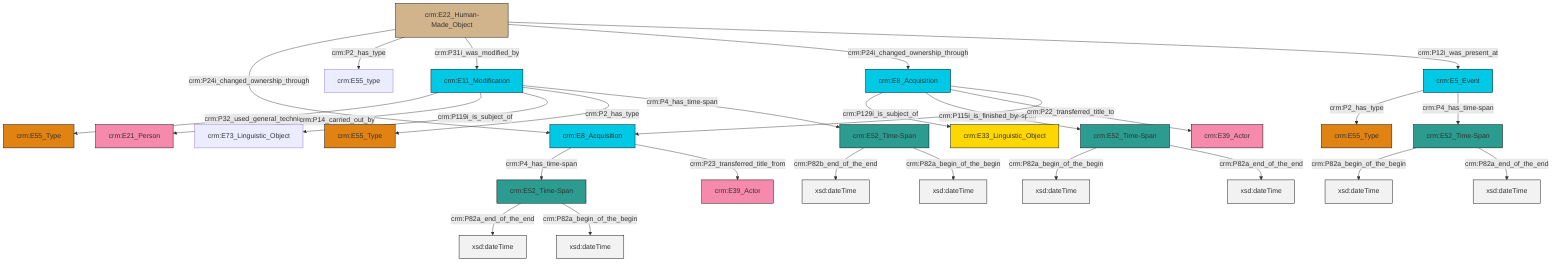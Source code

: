 graph TD
classDef Literal fill:#f2f2f2,stroke:#000000;
classDef CRM_Entity fill:#FFFFFF,stroke:#000000;
classDef Temporal_Entity fill:#00C9E6, stroke:#000000;
classDef Type fill:#E18312, stroke:#000000;
classDef Time-Span fill:#2C9C91, stroke:#000000;
classDef Appellation fill:#FFEB7F, stroke:#000000;
classDef Place fill:#008836, stroke:#000000;
classDef Persistent_Item fill:#B266B2, stroke:#000000;
classDef Conceptual_Object fill:#FFD700, stroke:#000000;
classDef Physical_Thing fill:#D2B48C, stroke:#000000;
classDef Actor fill:#f58aad, stroke:#000000;
classDef PC_Classes fill:#4ce600, stroke:#000000;
classDef Multi fill:#cccccc,stroke:#000000;

2["crm:E52_Time-Span"]:::Time-Span -->|crm:P82a_end_of_the_end| 3[xsd:dateTime]:::Literal
2["crm:E52_Time-Span"]:::Time-Span -->|crm:P82a_begin_of_the_begin| 4[xsd:dateTime]:::Literal
5["crm:E8_Acquisition"]:::Temporal_Entity -->|crm:P129i_is_subject_of| 6["crm:E33_Linguistic_Object"]:::Conceptual_Object
7["crm:E11_Modification"]:::Temporal_Entity -->|crm:P32_used_general_technique| 8["crm:E55_Type"]:::Type
7["crm:E11_Modification"]:::Temporal_Entity -->|crm:P14_carried_out_by| 9["crm:E21_Person"]:::Actor
7["crm:E11_Modification"]:::Temporal_Entity -->|crm:P119i_is_subject_of| 10["crm:E73_Linguistic_Object"]:::Default
14["crm:E22_Human-Made_Object"]:::Physical_Thing -->|crm:P24i_changed_ownership_through| 15["crm:E8_Acquisition"]:::Temporal_Entity
16["crm:E52_Time-Span"]:::Time-Span -->|crm:P82a_begin_of_the_begin| 17[xsd:dateTime]:::Literal
18["crm:E52_Time-Span"]:::Time-Span -->|crm:P82b_end_of_the_end| 19[xsd:dateTime]:::Literal
16["crm:E52_Time-Span"]:::Time-Span -->|crm:P82a_end_of_the_end| 25[xsd:dateTime]:::Literal
14["crm:E22_Human-Made_Object"]:::Physical_Thing -->|crm:P2_has_type| 26["crm:E55_type"]:::Default
14["crm:E22_Human-Made_Object"]:::Physical_Thing -->|crm:P31i_was_modified_by| 7["crm:E11_Modification"]:::Temporal_Entity
7["crm:E11_Modification"]:::Temporal_Entity -->|crm:P2_has_type| 21["crm:E55_Type"]:::Type
5["crm:E8_Acquisition"]:::Temporal_Entity -->|crm:P4_has_time-span| 0["crm:E52_Time-Span"]:::Time-Span
5["crm:E8_Acquisition"]:::Temporal_Entity -->|crm:P22_transferred_title_to| 23["crm:E39_Actor"]:::Actor
29["crm:E5_Event"]:::Temporal_Entity -->|crm:P2_has_type| 12["crm:E55_Type"]:::Type
14["crm:E22_Human-Made_Object"]:::Physical_Thing -->|crm:P24i_changed_ownership_through| 5["crm:E8_Acquisition"]:::Temporal_Entity
14["crm:E22_Human-Made_Object"]:::Physical_Thing -->|crm:P12i_was_present_at| 29["crm:E5_Event"]:::Temporal_Entity
5["crm:E8_Acquisition"]:::Temporal_Entity -->|crm:P115i_is_finished_by| 15["crm:E8_Acquisition"]:::Temporal_Entity
0["crm:E52_Time-Span"]:::Time-Span -->|crm:P82a_begin_of_the_begin| 38[xsd:dateTime]:::Literal
15["crm:E8_Acquisition"]:::Temporal_Entity -->|crm:P4_has_time-span| 2["crm:E52_Time-Span"]:::Time-Span
18["crm:E52_Time-Span"]:::Time-Span -->|crm:P82a_begin_of_the_begin| 40[xsd:dateTime]:::Literal
15["crm:E8_Acquisition"]:::Temporal_Entity -->|crm:P23_transferred_title_from| 36["crm:E39_Actor"]:::Actor
7["crm:E11_Modification"]:::Temporal_Entity -->|crm:P4_has_time-span| 18["crm:E52_Time-Span"]:::Time-Span
0["crm:E52_Time-Span"]:::Time-Span -->|crm:P82a_end_of_the_end| 42[xsd:dateTime]:::Literal
29["crm:E5_Event"]:::Temporal_Entity -->|crm:P4_has_time-span| 16["crm:E52_Time-Span"]:::Time-Span